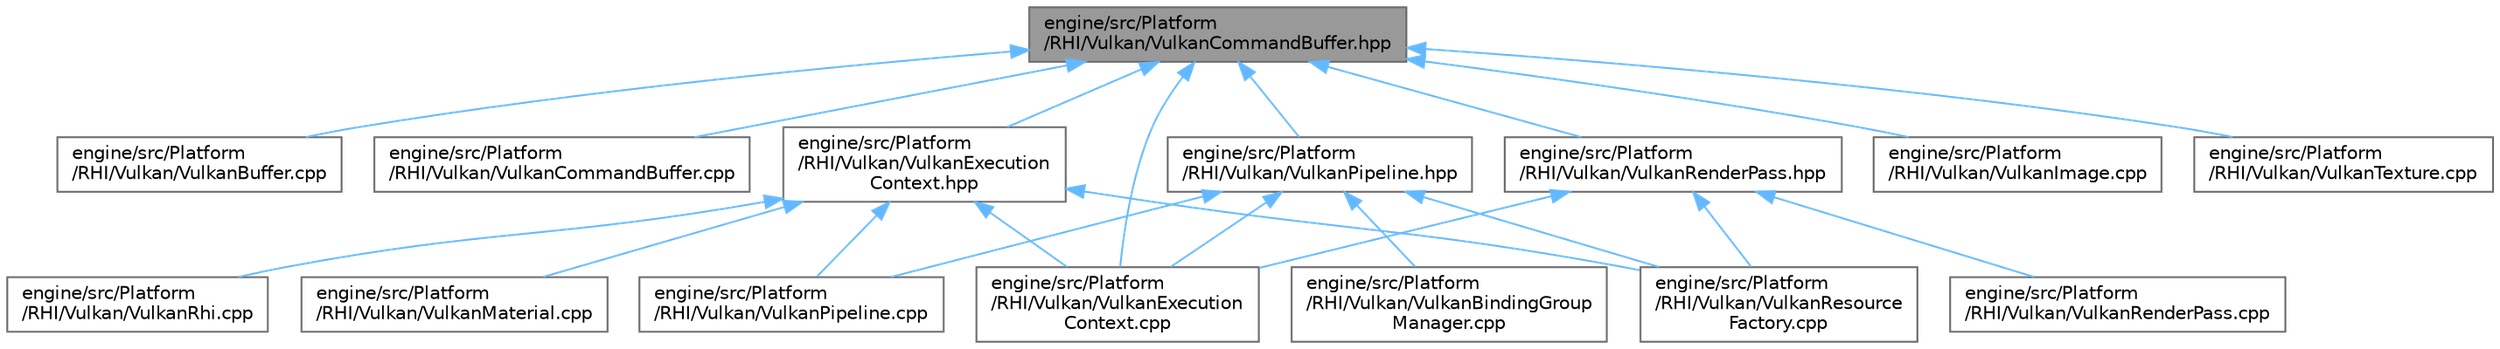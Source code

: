 digraph "engine/src/Platform/RHI/Vulkan/VulkanCommandBuffer.hpp"
{
 // LATEX_PDF_SIZE
  bgcolor="transparent";
  edge [fontname=Helvetica,fontsize=10,labelfontname=Helvetica,labelfontsize=10];
  node [fontname=Helvetica,fontsize=10,shape=box,height=0.2,width=0.4];
  Node1 [id="Node000001",label="engine/src/Platform\l/RHI/Vulkan/VulkanCommandBuffer.hpp",height=0.2,width=0.4,color="gray40", fillcolor="grey60", style="filled", fontcolor="black",tooltip=" "];
  Node1 -> Node2 [id="edge21_Node000001_Node000002",dir="back",color="steelblue1",style="solid",tooltip=" "];
  Node2 [id="Node000002",label="engine/src/Platform\l/RHI/Vulkan/VulkanBuffer.cpp",height=0.2,width=0.4,color="grey40", fillcolor="white", style="filled",URL="$_vulkan_buffer_8cpp.html",tooltip=" "];
  Node1 -> Node3 [id="edge22_Node000001_Node000003",dir="back",color="steelblue1",style="solid",tooltip=" "];
  Node3 [id="Node000003",label="engine/src/Platform\l/RHI/Vulkan/VulkanCommandBuffer.cpp",height=0.2,width=0.4,color="grey40", fillcolor="white", style="filled",URL="$_vulkan_command_buffer_8cpp.html",tooltip=" "];
  Node1 -> Node4 [id="edge23_Node000001_Node000004",dir="back",color="steelblue1",style="solid",tooltip=" "];
  Node4 [id="Node000004",label="engine/src/Platform\l/RHI/Vulkan/VulkanExecution\lContext.cpp",height=0.2,width=0.4,color="grey40", fillcolor="white", style="filled",URL="$_vulkan_execution_context_8cpp.html",tooltip=" "];
  Node1 -> Node5 [id="edge24_Node000001_Node000005",dir="back",color="steelblue1",style="solid",tooltip=" "];
  Node5 [id="Node000005",label="engine/src/Platform\l/RHI/Vulkan/VulkanExecution\lContext.hpp",height=0.2,width=0.4,color="grey40", fillcolor="white", style="filled",URL="$_vulkan_execution_context_8hpp.html",tooltip=" "];
  Node5 -> Node4 [id="edge25_Node000005_Node000004",dir="back",color="steelblue1",style="solid",tooltip=" "];
  Node5 -> Node6 [id="edge26_Node000005_Node000006",dir="back",color="steelblue1",style="solid",tooltip=" "];
  Node6 [id="Node000006",label="engine/src/Platform\l/RHI/Vulkan/VulkanMaterial.cpp",height=0.2,width=0.4,color="grey40", fillcolor="white", style="filled",URL="$_vulkan_material_8cpp.html",tooltip=" "];
  Node5 -> Node7 [id="edge27_Node000005_Node000007",dir="back",color="steelblue1",style="solid",tooltip=" "];
  Node7 [id="Node000007",label="engine/src/Platform\l/RHI/Vulkan/VulkanPipeline.cpp",height=0.2,width=0.4,color="grey40", fillcolor="white", style="filled",URL="$_vulkan_pipeline_8cpp.html",tooltip=" "];
  Node5 -> Node8 [id="edge28_Node000005_Node000008",dir="back",color="steelblue1",style="solid",tooltip=" "];
  Node8 [id="Node000008",label="engine/src/Platform\l/RHI/Vulkan/VulkanResource\lFactory.cpp",height=0.2,width=0.4,color="grey40", fillcolor="white", style="filled",URL="$_vulkan_resource_factory_8cpp.html",tooltip=" "];
  Node5 -> Node9 [id="edge29_Node000005_Node000009",dir="back",color="steelblue1",style="solid",tooltip=" "];
  Node9 [id="Node000009",label="engine/src/Platform\l/RHI/Vulkan/VulkanRhi.cpp",height=0.2,width=0.4,color="grey40", fillcolor="white", style="filled",URL="$_vulkan_rhi_8cpp.html",tooltip=" "];
  Node1 -> Node10 [id="edge30_Node000001_Node000010",dir="back",color="steelblue1",style="solid",tooltip=" "];
  Node10 [id="Node000010",label="engine/src/Platform\l/RHI/Vulkan/VulkanImage.cpp",height=0.2,width=0.4,color="grey40", fillcolor="white", style="filled",URL="$_vulkan_image_8cpp.html",tooltip=" "];
  Node1 -> Node11 [id="edge31_Node000001_Node000011",dir="back",color="steelblue1",style="solid",tooltip=" "];
  Node11 [id="Node000011",label="engine/src/Platform\l/RHI/Vulkan/VulkanPipeline.hpp",height=0.2,width=0.4,color="grey40", fillcolor="white", style="filled",URL="$_vulkan_pipeline_8hpp.html",tooltip=" "];
  Node11 -> Node12 [id="edge32_Node000011_Node000012",dir="back",color="steelblue1",style="solid",tooltip=" "];
  Node12 [id="Node000012",label="engine/src/Platform\l/RHI/Vulkan/VulkanBindingGroup\lManager.cpp",height=0.2,width=0.4,color="grey40", fillcolor="white", style="filled",URL="$_vulkan_binding_group_manager_8cpp.html",tooltip=" "];
  Node11 -> Node4 [id="edge33_Node000011_Node000004",dir="back",color="steelblue1",style="solid",tooltip=" "];
  Node11 -> Node7 [id="edge34_Node000011_Node000007",dir="back",color="steelblue1",style="solid",tooltip=" "];
  Node11 -> Node8 [id="edge35_Node000011_Node000008",dir="back",color="steelblue1",style="solid",tooltip=" "];
  Node1 -> Node13 [id="edge36_Node000001_Node000013",dir="back",color="steelblue1",style="solid",tooltip=" "];
  Node13 [id="Node000013",label="engine/src/Platform\l/RHI/Vulkan/VulkanRenderPass.hpp",height=0.2,width=0.4,color="grey40", fillcolor="white", style="filled",URL="$_vulkan_render_pass_8hpp.html",tooltip=" "];
  Node13 -> Node4 [id="edge37_Node000013_Node000004",dir="back",color="steelblue1",style="solid",tooltip=" "];
  Node13 -> Node14 [id="edge38_Node000013_Node000014",dir="back",color="steelblue1",style="solid",tooltip=" "];
  Node14 [id="Node000014",label="engine/src/Platform\l/RHI/Vulkan/VulkanRenderPass.cpp",height=0.2,width=0.4,color="grey40", fillcolor="white", style="filled",URL="$_vulkan_render_pass_8cpp.html",tooltip=" "];
  Node13 -> Node8 [id="edge39_Node000013_Node000008",dir="back",color="steelblue1",style="solid",tooltip=" "];
  Node1 -> Node15 [id="edge40_Node000001_Node000015",dir="back",color="steelblue1",style="solid",tooltip=" "];
  Node15 [id="Node000015",label="engine/src/Platform\l/RHI/Vulkan/VulkanTexture.cpp",height=0.2,width=0.4,color="grey40", fillcolor="white", style="filled",URL="$_vulkan_texture_8cpp.html",tooltip=" "];
}
